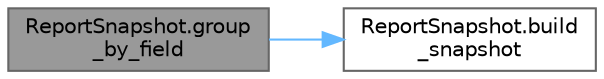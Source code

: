 digraph "ReportSnapshot.group_by_field"
{
 // LATEX_PDF_SIZE
  bgcolor="transparent";
  edge [fontname=Helvetica,fontsize=10,labelfontname=Helvetica,labelfontsize=10];
  node [fontname=Helvetica,fontsize=10,shape=box,height=0.2,width=0.4];
  rankdir="LR";
  Node1 [id="Node000001",label="ReportSnapshot.group\l_by_field",height=0.2,width=0.4,color="gray40", fillcolor="grey60", style="filled", fontcolor="black",tooltip=" "];
  Node1 -> Node2 [id="edge1_Node000001_Node000002",color="steelblue1",style="solid",tooltip=" "];
  Node2 [id="Node000002",label="ReportSnapshot.build\l_snapshot",height=0.2,width=0.4,color="grey40", fillcolor="white", style="filled",URL="$namespace_report_snapshot.html#a98e6f1f0b14bea0bdb8bd9c1b11a187d",tooltip=" "];
}
